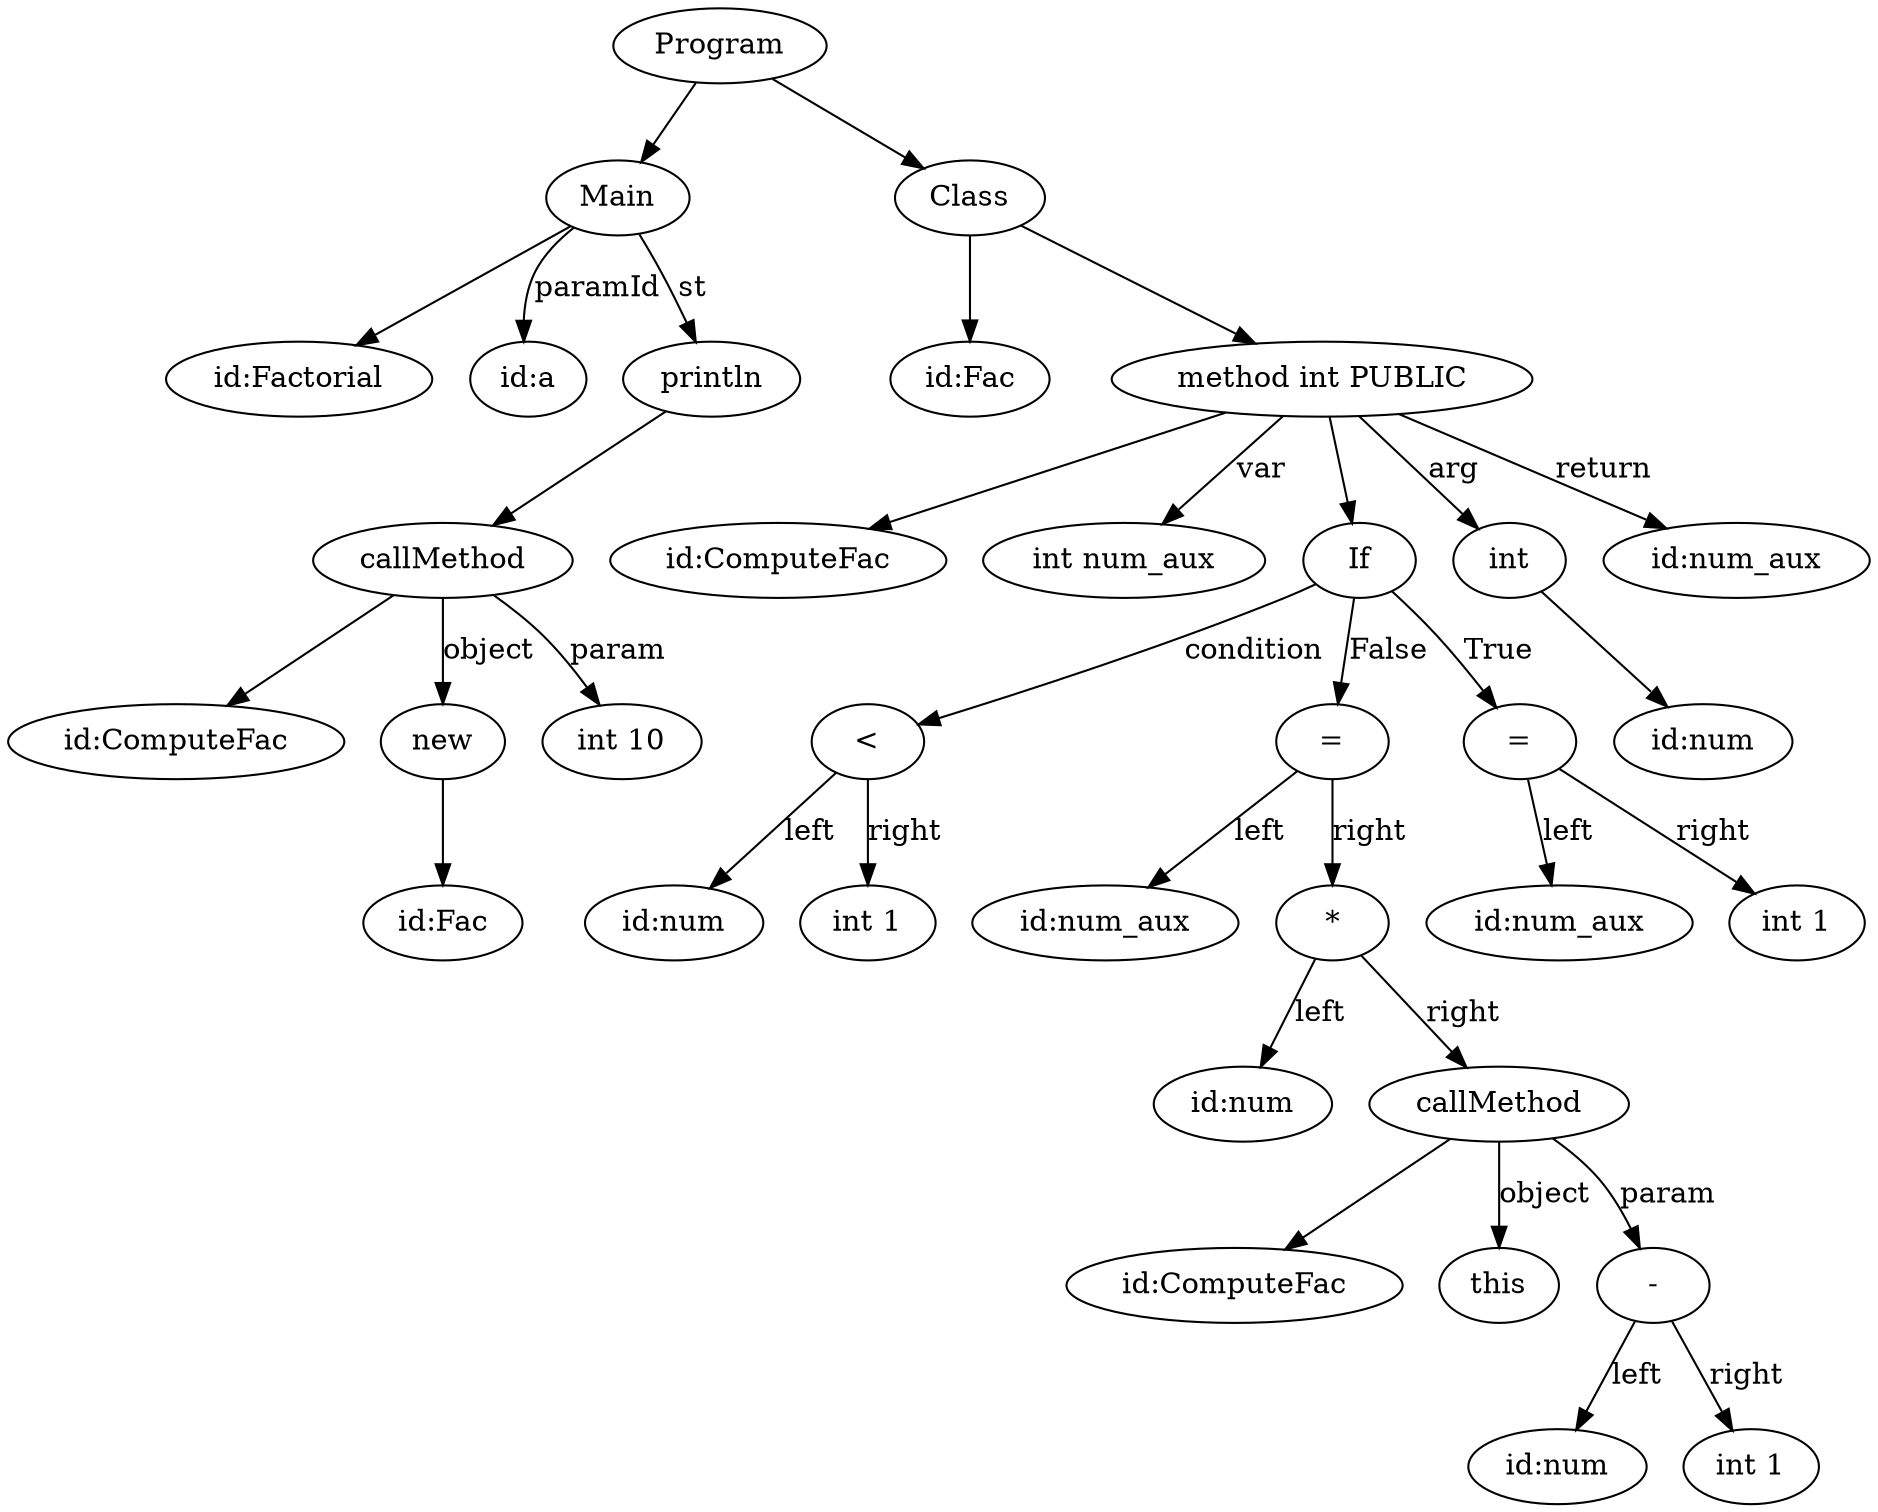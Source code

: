 digraph g {

	node0xed52e0[label="Program"]
	node0xed4800[label="Main"]
	node0xed4510[label="id:Factorial"]
	node0xed4800->node0xed4510
	node0xed4560[label="id:a"]
	node0xed4800->node0xed4560[label="paramId"]
	node0xed4790[label="println"]
	node0xed4710[label="callMethod"]
	node0xed4640[label="id:ComputeFac"]
	node0xed4710->node0xed4640
	node0xed4600[label="new"]
	node0xed45b0[label="id:Fac"]
	node0xed4600->node0xed45b0
	node0xed4710->node0xed4600[label="object"]
	node0xed4690[label="int 10"]
	node0xed4710->node0xed4690[label="param"]
	node0xed4790->node0xed4710
	node0xed4800->node0xed4790[label="st"]
	node0xed52e0->node0xed4800
	node0xed5230[label="Class"]
	node0xed4860[label="id:Fac"]
	node0xed5230->node0xed4860
	node0xed5110[label="method int PUBLIC"]
	node0xed4910[label="id:ComputeFac"]
	node0xed5110->node0xed4910
	node0xed4ac0[label="int num_aux"]
	node0xed5110->node0xed4ac0[label="var"]
	node0xed5040[label="If"]
	node0xed4bb0[label="<"]
	node0xed4b20[label="id:num"]
	node0xed4b70[label="int 1"]
	node0xed4bb0->node0xed4b20[label="left"]
	node0xed4bb0->node0xed4b70[label="right"]
	node0xed5040->node0xed4bb0[label="condition"]
	node0xed5020[label="="]
	node0xed4cd0[label="id:num_aux"]
	node0xed4fb0[label="*"]
	node0xed4d20[label="id:num"]
	node0xed4f30[label="callMethod"]
	node0xed4da0[label="id:ComputeFac"]
	node0xed4f30->node0xed4da0
	node0xed4d70[label="this"]
	node0xed4f30->node0xed4d70[label="object"]
	node0xed4e80[label="-"]
	node0xed4df0[label="id:num"]
	node0xed4e40[label="int 1"]
	node0xed4e80->node0xed4df0[label="left"]
	node0xed4e80->node0xed4e40[label="right"]
	node0xed4f30->node0xed4e80[label="param"]
	node0xed4fb0->node0xed4d20[label="left"]
	node0xed4fb0->node0xed4f30[label="right"]
	node0xed5020->node0xed4cd0[label="left"]
	node0xed5020->node0xed4fb0[label="right"]
	node0xed5040->node0xed5020[label="False"]
	node0xed4cb0[label="="]
	node0xed4c20[label="id:num_aux"]
	node0xed4c70[label="int 1"]
	node0xed4cb0->node0xed4c20[label="left"]
	node0xed4cb0->node0xed4c70[label="right"]
	node0xed5040->node0xed4cb0[label="True"]
	node0xed5110->node0xed5040
	node0xed4a00[label="int"]
	node0xed4990[label="id:num"]
	node0xed4a00->node0xed4990
	node0xed5110->node0xed4a00[label="arg"]
	node0xed50c0[label="id:num_aux"]
	node0xed5110->node0xed50c0[label="return"]
	node0xed5230->node0xed5110
	node0xed52e0->node0xed5230
}
